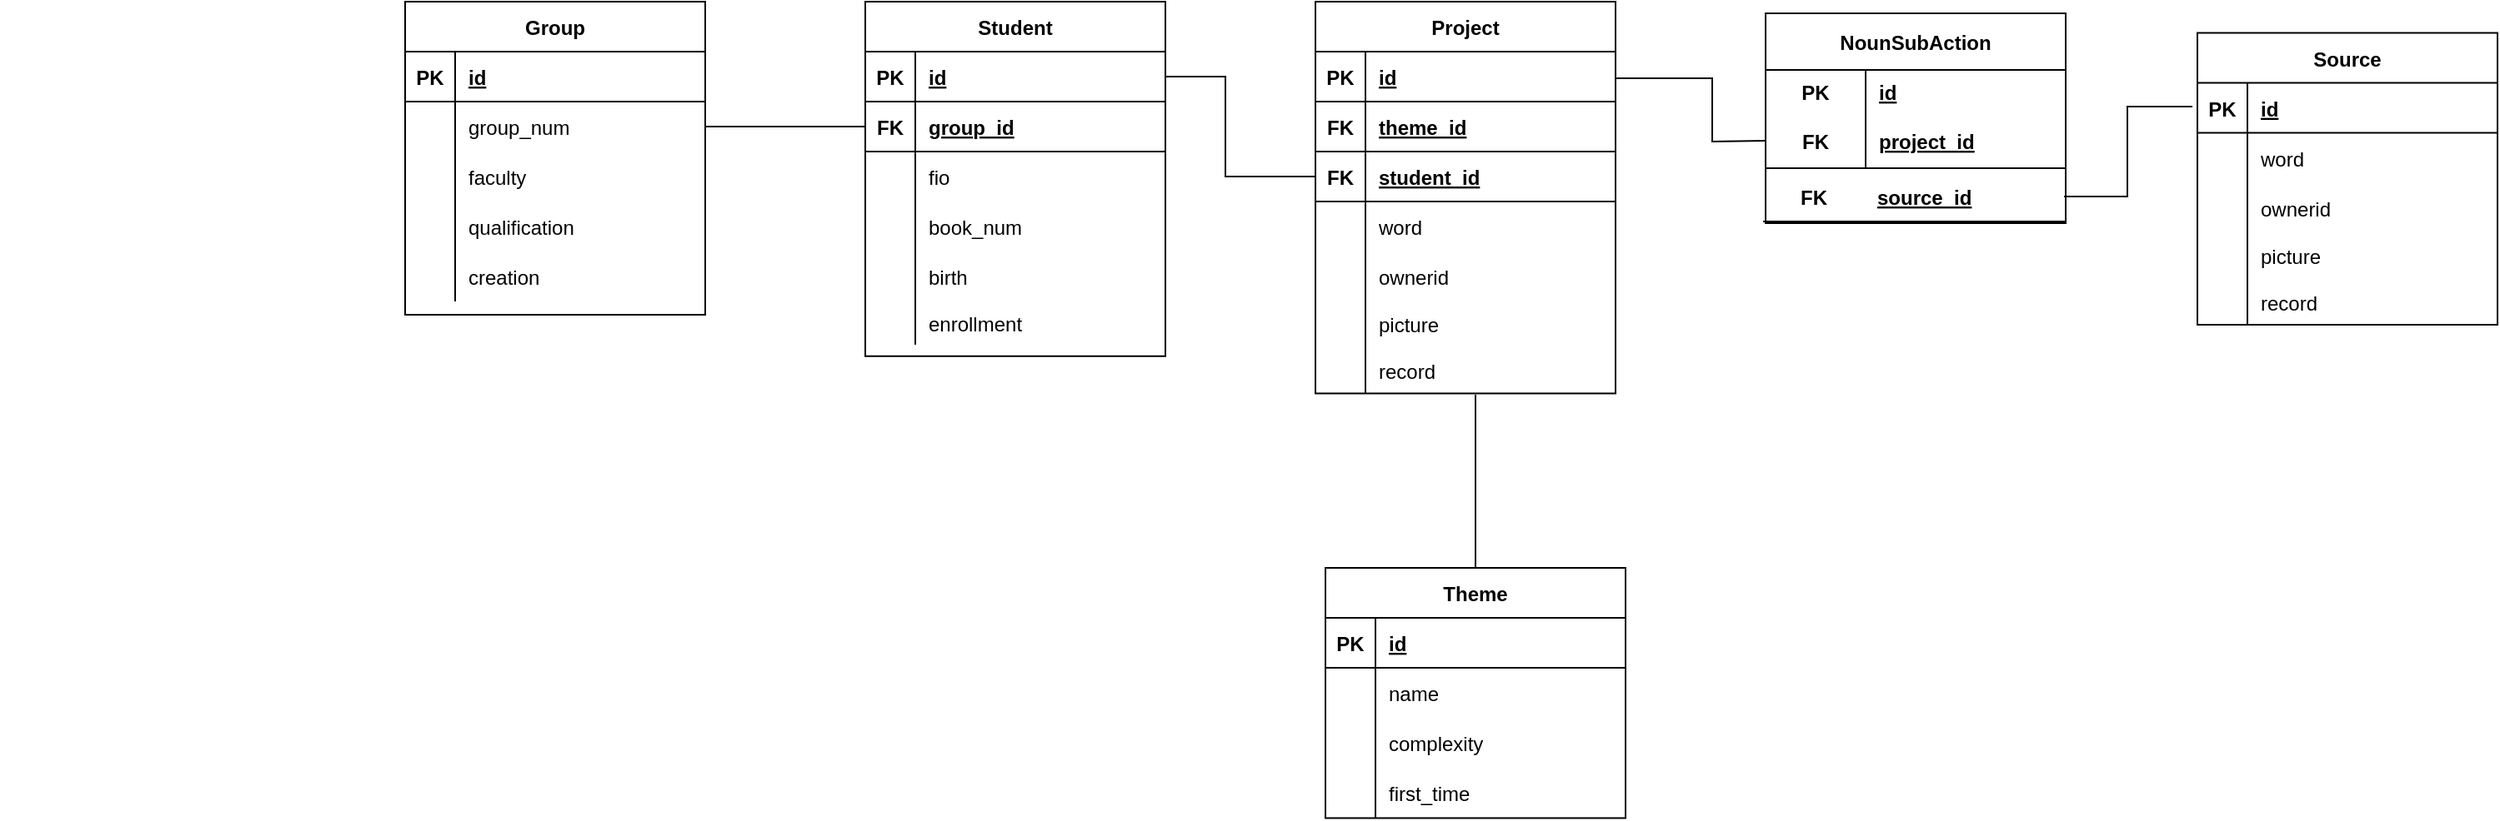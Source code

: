 <mxfile version="21.2.8" type="device">
  <diagram id="wXB3WFthMQlXbvhRIafe" name="Страница 1">
    <mxGraphModel dx="527" dy="1023" grid="0" gridSize="10" guides="1" tooltips="1" connect="1" arrows="1" fold="1" page="0" pageScale="1" pageWidth="827" pageHeight="1169" math="0" shadow="0">
      <root>
        <mxCell id="0" />
        <mxCell id="1" parent="0" />
        <mxCell id="Dzj-zKx41pGdzfWtIHVh-202" value="" style="shape=tableRow;horizontal=0;startSize=0;swimlaneHead=0;swimlaneBody=0;fillColor=none;collapsible=0;dropTarget=0;points=[[0,0.5],[1,0.5]];portConstraint=eastwest;top=0;left=0;right=0;bottom=0;" parent="1" vertex="1">
          <mxGeometry x="1675" y="603" width="180" height="30" as="geometry" />
        </mxCell>
        <mxCell id="Dzj-zKx41pGdzfWtIHVh-218" value="Group" style="shape=table;startSize=30;container=1;collapsible=1;childLayout=tableLayout;fixedRows=1;rowLines=0;fontStyle=1;align=center;resizeLast=1;" parent="1" vertex="1">
          <mxGeometry x="1917" y="312" width="180" height="188" as="geometry" />
        </mxCell>
        <mxCell id="Dzj-zKx41pGdzfWtIHVh-219" value="" style="shape=tableRow;horizontal=0;startSize=0;swimlaneHead=0;swimlaneBody=0;fillColor=none;collapsible=0;dropTarget=0;points=[[0,0.5],[1,0.5]];portConstraint=eastwest;top=0;left=0;right=0;bottom=1;" parent="Dzj-zKx41pGdzfWtIHVh-218" vertex="1">
          <mxGeometry y="30" width="180" height="30" as="geometry" />
        </mxCell>
        <mxCell id="Dzj-zKx41pGdzfWtIHVh-220" value="PK" style="shape=partialRectangle;connectable=0;fillColor=none;top=0;left=0;bottom=0;right=0;fontStyle=1;overflow=hidden;" parent="Dzj-zKx41pGdzfWtIHVh-219" vertex="1">
          <mxGeometry width="30" height="30" as="geometry">
            <mxRectangle width="30" height="30" as="alternateBounds" />
          </mxGeometry>
        </mxCell>
        <mxCell id="Dzj-zKx41pGdzfWtIHVh-221" value="id" style="shape=partialRectangle;connectable=0;fillColor=none;top=0;left=0;bottom=0;right=0;align=left;spacingLeft=6;fontStyle=5;overflow=hidden;" parent="Dzj-zKx41pGdzfWtIHVh-219" vertex="1">
          <mxGeometry x="30" width="150" height="30" as="geometry">
            <mxRectangle width="150" height="30" as="alternateBounds" />
          </mxGeometry>
        </mxCell>
        <mxCell id="Dzj-zKx41pGdzfWtIHVh-222" value="" style="shape=tableRow;horizontal=0;startSize=0;swimlaneHead=0;swimlaneBody=0;fillColor=none;collapsible=0;dropTarget=0;points=[[0,0.5],[1,0.5]];portConstraint=eastwest;top=0;left=0;right=0;bottom=0;" parent="Dzj-zKx41pGdzfWtIHVh-218" vertex="1">
          <mxGeometry y="60" width="180" height="30" as="geometry" />
        </mxCell>
        <mxCell id="Dzj-zKx41pGdzfWtIHVh-223" value="" style="shape=partialRectangle;connectable=0;fillColor=none;top=0;left=0;bottom=0;right=0;editable=1;overflow=hidden;" parent="Dzj-zKx41pGdzfWtIHVh-222" vertex="1">
          <mxGeometry width="30" height="30" as="geometry">
            <mxRectangle width="30" height="30" as="alternateBounds" />
          </mxGeometry>
        </mxCell>
        <mxCell id="Dzj-zKx41pGdzfWtIHVh-224" value="group_num" style="shape=partialRectangle;connectable=0;fillColor=none;top=0;left=0;bottom=0;right=0;align=left;spacingLeft=6;overflow=hidden;" parent="Dzj-zKx41pGdzfWtIHVh-222" vertex="1">
          <mxGeometry x="30" width="150" height="30" as="geometry">
            <mxRectangle width="150" height="30" as="alternateBounds" />
          </mxGeometry>
        </mxCell>
        <mxCell id="Dzj-zKx41pGdzfWtIHVh-225" value="" style="shape=tableRow;horizontal=0;startSize=0;swimlaneHead=0;swimlaneBody=0;fillColor=none;collapsible=0;dropTarget=0;points=[[0,0.5],[1,0.5]];portConstraint=eastwest;top=0;left=0;right=0;bottom=0;" parent="Dzj-zKx41pGdzfWtIHVh-218" vertex="1">
          <mxGeometry y="90" width="180" height="30" as="geometry" />
        </mxCell>
        <mxCell id="Dzj-zKx41pGdzfWtIHVh-226" value="" style="shape=partialRectangle;connectable=0;fillColor=none;top=0;left=0;bottom=0;right=0;editable=1;overflow=hidden;" parent="Dzj-zKx41pGdzfWtIHVh-225" vertex="1">
          <mxGeometry width="30" height="30" as="geometry">
            <mxRectangle width="30" height="30" as="alternateBounds" />
          </mxGeometry>
        </mxCell>
        <mxCell id="Dzj-zKx41pGdzfWtIHVh-227" value="faculty" style="shape=partialRectangle;connectable=0;fillColor=none;top=0;left=0;bottom=0;right=0;align=left;spacingLeft=6;overflow=hidden;" parent="Dzj-zKx41pGdzfWtIHVh-225" vertex="1">
          <mxGeometry x="30" width="150" height="30" as="geometry">
            <mxRectangle width="150" height="30" as="alternateBounds" />
          </mxGeometry>
        </mxCell>
        <mxCell id="Dzj-zKx41pGdzfWtIHVh-228" value="" style="shape=tableRow;horizontal=0;startSize=0;swimlaneHead=0;swimlaneBody=0;fillColor=none;collapsible=0;dropTarget=0;points=[[0,0.5],[1,0.5]];portConstraint=eastwest;top=0;left=0;right=0;bottom=0;" parent="Dzj-zKx41pGdzfWtIHVh-218" vertex="1">
          <mxGeometry y="120" width="180" height="30" as="geometry" />
        </mxCell>
        <mxCell id="Dzj-zKx41pGdzfWtIHVh-229" value="" style="shape=partialRectangle;connectable=0;fillColor=none;top=0;left=0;bottom=0;right=0;editable=1;overflow=hidden;" parent="Dzj-zKx41pGdzfWtIHVh-228" vertex="1">
          <mxGeometry width="30" height="30" as="geometry">
            <mxRectangle width="30" height="30" as="alternateBounds" />
          </mxGeometry>
        </mxCell>
        <mxCell id="Dzj-zKx41pGdzfWtIHVh-230" value="qualification" style="shape=partialRectangle;connectable=0;fillColor=none;top=0;left=0;bottom=0;right=0;align=left;spacingLeft=6;overflow=hidden;" parent="Dzj-zKx41pGdzfWtIHVh-228" vertex="1">
          <mxGeometry x="30" width="150" height="30" as="geometry">
            <mxRectangle width="150" height="30" as="alternateBounds" />
          </mxGeometry>
        </mxCell>
        <mxCell id="_D1xucbe-_7FRhWwE-Wh-15" value="" style="shape=tableRow;horizontal=0;startSize=0;swimlaneHead=0;swimlaneBody=0;fillColor=none;collapsible=0;dropTarget=0;points=[[0,0.5],[1,0.5]];portConstraint=eastwest;top=0;left=0;right=0;bottom=0;" vertex="1" parent="Dzj-zKx41pGdzfWtIHVh-218">
          <mxGeometry y="150" width="180" height="30" as="geometry" />
        </mxCell>
        <mxCell id="_D1xucbe-_7FRhWwE-Wh-16" value="" style="shape=partialRectangle;connectable=0;fillColor=none;top=0;left=0;bottom=0;right=0;editable=1;overflow=hidden;" vertex="1" parent="_D1xucbe-_7FRhWwE-Wh-15">
          <mxGeometry width="30" height="30" as="geometry">
            <mxRectangle width="30" height="30" as="alternateBounds" />
          </mxGeometry>
        </mxCell>
        <mxCell id="_D1xucbe-_7FRhWwE-Wh-17" value="creation" style="shape=partialRectangle;connectable=0;fillColor=none;top=0;left=0;bottom=0;right=0;align=left;spacingLeft=6;overflow=hidden;" vertex="1" parent="_D1xucbe-_7FRhWwE-Wh-15">
          <mxGeometry x="30" width="150" height="30" as="geometry">
            <mxRectangle width="150" height="30" as="alternateBounds" />
          </mxGeometry>
        </mxCell>
        <mxCell id="_D1xucbe-_7FRhWwE-Wh-19" value="Student" style="shape=table;startSize=30;container=1;collapsible=1;childLayout=tableLayout;fixedRows=1;rowLines=0;fontStyle=1;align=center;resizeLast=1;" vertex="1" parent="1">
          <mxGeometry x="2193" y="312" width="180" height="212.833" as="geometry" />
        </mxCell>
        <mxCell id="_D1xucbe-_7FRhWwE-Wh-20" value="" style="shape=tableRow;horizontal=0;startSize=0;swimlaneHead=0;swimlaneBody=0;fillColor=none;collapsible=0;dropTarget=0;points=[[0,0.5],[1,0.5]];portConstraint=eastwest;top=0;left=0;right=0;bottom=1;" vertex="1" parent="_D1xucbe-_7FRhWwE-Wh-19">
          <mxGeometry y="30" width="180" height="30" as="geometry" />
        </mxCell>
        <mxCell id="_D1xucbe-_7FRhWwE-Wh-21" value="PK" style="shape=partialRectangle;connectable=0;fillColor=none;top=0;left=0;bottom=0;right=0;fontStyle=1;overflow=hidden;" vertex="1" parent="_D1xucbe-_7FRhWwE-Wh-20">
          <mxGeometry width="30" height="30" as="geometry">
            <mxRectangle width="30" height="30" as="alternateBounds" />
          </mxGeometry>
        </mxCell>
        <mxCell id="_D1xucbe-_7FRhWwE-Wh-22" value="id" style="shape=partialRectangle;connectable=0;fillColor=none;top=0;left=0;bottom=0;right=0;align=left;spacingLeft=6;fontStyle=5;overflow=hidden;" vertex="1" parent="_D1xucbe-_7FRhWwE-Wh-20">
          <mxGeometry x="30" width="150" height="30" as="geometry">
            <mxRectangle width="150" height="30" as="alternateBounds" />
          </mxGeometry>
        </mxCell>
        <mxCell id="_D1xucbe-_7FRhWwE-Wh-32" value="" style="shape=tableRow;horizontal=0;startSize=0;swimlaneHead=0;swimlaneBody=0;fillColor=none;collapsible=0;dropTarget=0;points=[[0,0.5],[1,0.5]];portConstraint=eastwest;top=0;left=0;right=0;bottom=1;" vertex="1" parent="_D1xucbe-_7FRhWwE-Wh-19">
          <mxGeometry y="60" width="180" height="30" as="geometry" />
        </mxCell>
        <mxCell id="_D1xucbe-_7FRhWwE-Wh-33" value="FK" style="shape=partialRectangle;connectable=0;fillColor=none;top=0;left=0;bottom=0;right=0;fontStyle=1;overflow=hidden;" vertex="1" parent="_D1xucbe-_7FRhWwE-Wh-32">
          <mxGeometry width="30" height="30" as="geometry">
            <mxRectangle width="30" height="30" as="alternateBounds" />
          </mxGeometry>
        </mxCell>
        <mxCell id="_D1xucbe-_7FRhWwE-Wh-34" value="group_id" style="shape=partialRectangle;connectable=0;fillColor=none;top=0;left=0;bottom=0;right=0;align=left;spacingLeft=6;fontStyle=5;overflow=hidden;" vertex="1" parent="_D1xucbe-_7FRhWwE-Wh-32">
          <mxGeometry x="30" width="150" height="30" as="geometry">
            <mxRectangle width="150" height="30" as="alternateBounds" />
          </mxGeometry>
        </mxCell>
        <mxCell id="_D1xucbe-_7FRhWwE-Wh-23" value="" style="shape=tableRow;horizontal=0;startSize=0;swimlaneHead=0;swimlaneBody=0;fillColor=none;collapsible=0;dropTarget=0;points=[[0,0.5],[1,0.5]];portConstraint=eastwest;top=0;left=0;right=0;bottom=0;" vertex="1" parent="_D1xucbe-_7FRhWwE-Wh-19">
          <mxGeometry y="90" width="180" height="30" as="geometry" />
        </mxCell>
        <mxCell id="_D1xucbe-_7FRhWwE-Wh-24" value="" style="shape=partialRectangle;connectable=0;fillColor=none;top=0;left=0;bottom=0;right=0;editable=1;overflow=hidden;" vertex="1" parent="_D1xucbe-_7FRhWwE-Wh-23">
          <mxGeometry width="30" height="30" as="geometry">
            <mxRectangle width="30" height="30" as="alternateBounds" />
          </mxGeometry>
        </mxCell>
        <mxCell id="_D1xucbe-_7FRhWwE-Wh-25" value="fio" style="shape=partialRectangle;connectable=0;fillColor=none;top=0;left=0;bottom=0;right=0;align=left;spacingLeft=6;overflow=hidden;" vertex="1" parent="_D1xucbe-_7FRhWwE-Wh-23">
          <mxGeometry x="30" width="150" height="30" as="geometry">
            <mxRectangle width="150" height="30" as="alternateBounds" />
          </mxGeometry>
        </mxCell>
        <mxCell id="_D1xucbe-_7FRhWwE-Wh-26" value="" style="shape=tableRow;horizontal=0;startSize=0;swimlaneHead=0;swimlaneBody=0;fillColor=none;collapsible=0;dropTarget=0;points=[[0,0.5],[1,0.5]];portConstraint=eastwest;top=0;left=0;right=0;bottom=0;" vertex="1" parent="_D1xucbe-_7FRhWwE-Wh-19">
          <mxGeometry y="120" width="180" height="30" as="geometry" />
        </mxCell>
        <mxCell id="_D1xucbe-_7FRhWwE-Wh-27" value="" style="shape=partialRectangle;connectable=0;fillColor=none;top=0;left=0;bottom=0;right=0;editable=1;overflow=hidden;" vertex="1" parent="_D1xucbe-_7FRhWwE-Wh-26">
          <mxGeometry width="30" height="30" as="geometry">
            <mxRectangle width="30" height="30" as="alternateBounds" />
          </mxGeometry>
        </mxCell>
        <mxCell id="_D1xucbe-_7FRhWwE-Wh-28" value="book_num" style="shape=partialRectangle;connectable=0;fillColor=none;top=0;left=0;bottom=0;right=0;align=left;spacingLeft=6;overflow=hidden;" vertex="1" parent="_D1xucbe-_7FRhWwE-Wh-26">
          <mxGeometry x="30" width="150" height="30" as="geometry">
            <mxRectangle width="150" height="30" as="alternateBounds" />
          </mxGeometry>
        </mxCell>
        <mxCell id="_D1xucbe-_7FRhWwE-Wh-35" value="" style="shape=tableRow;horizontal=0;startSize=0;swimlaneHead=0;swimlaneBody=0;fillColor=none;collapsible=0;dropTarget=0;points=[[0,0.5],[1,0.5]];portConstraint=eastwest;top=0;left=0;right=0;bottom=0;" vertex="1" parent="_D1xucbe-_7FRhWwE-Wh-19">
          <mxGeometry y="150" width="180" height="30" as="geometry" />
        </mxCell>
        <mxCell id="_D1xucbe-_7FRhWwE-Wh-36" value="" style="shape=partialRectangle;connectable=0;fillColor=none;top=0;left=0;bottom=0;right=0;editable=1;overflow=hidden;" vertex="1" parent="_D1xucbe-_7FRhWwE-Wh-35">
          <mxGeometry width="30" height="30" as="geometry">
            <mxRectangle width="30" height="30" as="alternateBounds" />
          </mxGeometry>
        </mxCell>
        <mxCell id="_D1xucbe-_7FRhWwE-Wh-37" value="birth" style="shape=partialRectangle;connectable=0;fillColor=none;top=0;left=0;bottom=0;right=0;align=left;spacingLeft=6;overflow=hidden;" vertex="1" parent="_D1xucbe-_7FRhWwE-Wh-35">
          <mxGeometry x="30" width="150" height="30" as="geometry">
            <mxRectangle width="150" height="30" as="alternateBounds" />
          </mxGeometry>
        </mxCell>
        <mxCell id="_D1xucbe-_7FRhWwE-Wh-29" value="" style="shape=tableRow;horizontal=0;startSize=0;swimlaneHead=0;swimlaneBody=0;fillColor=none;collapsible=0;dropTarget=0;points=[[0,0.5],[1,0.5]];portConstraint=eastwest;top=0;left=0;right=0;bottom=0;" vertex="1" parent="_D1xucbe-_7FRhWwE-Wh-19">
          <mxGeometry y="180" width="180" height="26" as="geometry" />
        </mxCell>
        <mxCell id="_D1xucbe-_7FRhWwE-Wh-30" value="" style="shape=partialRectangle;connectable=0;fillColor=none;top=0;left=0;bottom=0;right=0;editable=1;overflow=hidden;" vertex="1" parent="_D1xucbe-_7FRhWwE-Wh-29">
          <mxGeometry width="30" height="26" as="geometry">
            <mxRectangle width="30" height="26" as="alternateBounds" />
          </mxGeometry>
        </mxCell>
        <mxCell id="_D1xucbe-_7FRhWwE-Wh-31" value="enrollment" style="shape=partialRectangle;connectable=0;fillColor=none;top=0;left=0;bottom=0;right=0;align=left;spacingLeft=6;overflow=hidden;" vertex="1" parent="_D1xucbe-_7FRhWwE-Wh-29">
          <mxGeometry x="30" width="150" height="26" as="geometry">
            <mxRectangle width="150" height="26" as="alternateBounds" />
          </mxGeometry>
        </mxCell>
        <mxCell id="_D1xucbe-_7FRhWwE-Wh-39" value="" style="endArrow=none;html=1;rounded=0;exitX=1;exitY=0.5;exitDx=0;exitDy=0;entryX=0;entryY=0.5;entryDx=0;entryDy=0;" edge="1" parent="1" source="Dzj-zKx41pGdzfWtIHVh-222" target="_D1xucbe-_7FRhWwE-Wh-32">
          <mxGeometry width="50" height="50" relative="1" as="geometry">
            <mxPoint x="2115" y="680" as="sourcePoint" />
            <mxPoint x="2165" y="630" as="targetPoint" />
          </mxGeometry>
        </mxCell>
        <mxCell id="_D1xucbe-_7FRhWwE-Wh-40" value="Project" style="shape=table;startSize=30;container=1;collapsible=1;childLayout=tableLayout;fixedRows=1;rowLines=0;fontStyle=1;align=center;resizeLast=1;" vertex="1" parent="1">
          <mxGeometry x="2463" y="312" width="180" height="235.217" as="geometry" />
        </mxCell>
        <mxCell id="_D1xucbe-_7FRhWwE-Wh-41" value="" style="shape=tableRow;horizontal=0;startSize=0;swimlaneHead=0;swimlaneBody=0;fillColor=none;collapsible=0;dropTarget=0;points=[[0,0.5],[1,0.5]];portConstraint=eastwest;top=0;left=0;right=0;bottom=1;" vertex="1" parent="_D1xucbe-_7FRhWwE-Wh-40">
          <mxGeometry y="30" width="180" height="30" as="geometry" />
        </mxCell>
        <mxCell id="_D1xucbe-_7FRhWwE-Wh-42" value="PK" style="shape=partialRectangle;connectable=0;fillColor=none;top=0;left=0;bottom=0;right=0;fontStyle=1;overflow=hidden;" vertex="1" parent="_D1xucbe-_7FRhWwE-Wh-41">
          <mxGeometry width="30" height="30" as="geometry">
            <mxRectangle width="30" height="30" as="alternateBounds" />
          </mxGeometry>
        </mxCell>
        <mxCell id="_D1xucbe-_7FRhWwE-Wh-43" value="id" style="shape=partialRectangle;connectable=0;fillColor=none;top=0;left=0;bottom=0;right=0;align=left;spacingLeft=6;fontStyle=5;overflow=hidden;" vertex="1" parent="_D1xucbe-_7FRhWwE-Wh-41">
          <mxGeometry x="30" width="150" height="30" as="geometry">
            <mxRectangle width="150" height="30" as="alternateBounds" />
          </mxGeometry>
        </mxCell>
        <mxCell id="_D1xucbe-_7FRhWwE-Wh-56" value="" style="shape=tableRow;horizontal=0;startSize=0;swimlaneHead=0;swimlaneBody=0;fillColor=none;collapsible=0;dropTarget=0;points=[[0,0.5],[1,0.5]];portConstraint=eastwest;top=0;left=0;right=0;bottom=1;" vertex="1" parent="_D1xucbe-_7FRhWwE-Wh-40">
          <mxGeometry y="60" width="180" height="30" as="geometry" />
        </mxCell>
        <mxCell id="_D1xucbe-_7FRhWwE-Wh-57" value="FK" style="shape=partialRectangle;connectable=0;fillColor=none;top=0;left=0;bottom=0;right=0;fontStyle=1;overflow=hidden;" vertex="1" parent="_D1xucbe-_7FRhWwE-Wh-56">
          <mxGeometry width="30" height="30" as="geometry">
            <mxRectangle width="30" height="30" as="alternateBounds" />
          </mxGeometry>
        </mxCell>
        <mxCell id="_D1xucbe-_7FRhWwE-Wh-58" value="theme_id" style="shape=partialRectangle;connectable=0;fillColor=none;top=0;left=0;bottom=0;right=0;align=left;spacingLeft=6;fontStyle=5;overflow=hidden;" vertex="1" parent="_D1xucbe-_7FRhWwE-Wh-56">
          <mxGeometry x="30" width="150" height="30" as="geometry">
            <mxRectangle width="150" height="30" as="alternateBounds" />
          </mxGeometry>
        </mxCell>
        <mxCell id="_D1xucbe-_7FRhWwE-Wh-59" value="" style="shape=tableRow;horizontal=0;startSize=0;swimlaneHead=0;swimlaneBody=0;fillColor=none;collapsible=0;dropTarget=0;points=[[0,0.5],[1,0.5]];portConstraint=eastwest;top=0;left=0;right=0;bottom=1;" vertex="1" parent="_D1xucbe-_7FRhWwE-Wh-40">
          <mxGeometry y="90" width="180" height="30" as="geometry" />
        </mxCell>
        <mxCell id="_D1xucbe-_7FRhWwE-Wh-60" value="FK" style="shape=partialRectangle;connectable=0;fillColor=none;top=0;left=0;bottom=0;right=0;fontStyle=1;overflow=hidden;" vertex="1" parent="_D1xucbe-_7FRhWwE-Wh-59">
          <mxGeometry width="30" height="30" as="geometry">
            <mxRectangle width="30" height="30" as="alternateBounds" />
          </mxGeometry>
        </mxCell>
        <mxCell id="_D1xucbe-_7FRhWwE-Wh-61" value="student_id" style="shape=partialRectangle;connectable=0;fillColor=none;top=0;left=0;bottom=0;right=0;align=left;spacingLeft=6;fontStyle=5;overflow=hidden;" vertex="1" parent="_D1xucbe-_7FRhWwE-Wh-59">
          <mxGeometry x="30" width="150" height="30" as="geometry">
            <mxRectangle width="150" height="30" as="alternateBounds" />
          </mxGeometry>
        </mxCell>
        <mxCell id="_D1xucbe-_7FRhWwE-Wh-44" value="" style="shape=tableRow;horizontal=0;startSize=0;swimlaneHead=0;swimlaneBody=0;fillColor=none;collapsible=0;dropTarget=0;points=[[0,0.5],[1,0.5]];portConstraint=eastwest;top=0;left=0;right=0;bottom=0;" vertex="1" parent="_D1xucbe-_7FRhWwE-Wh-40">
          <mxGeometry y="120" width="180" height="30" as="geometry" />
        </mxCell>
        <mxCell id="_D1xucbe-_7FRhWwE-Wh-45" value="" style="shape=partialRectangle;connectable=0;fillColor=none;top=0;left=0;bottom=0;right=0;editable=1;overflow=hidden;" vertex="1" parent="_D1xucbe-_7FRhWwE-Wh-44">
          <mxGeometry width="30" height="30" as="geometry">
            <mxRectangle width="30" height="30" as="alternateBounds" />
          </mxGeometry>
        </mxCell>
        <mxCell id="_D1xucbe-_7FRhWwE-Wh-46" value="word" style="shape=partialRectangle;connectable=0;fillColor=none;top=0;left=0;bottom=0;right=0;align=left;spacingLeft=6;overflow=hidden;" vertex="1" parent="_D1xucbe-_7FRhWwE-Wh-44">
          <mxGeometry x="30" width="150" height="30" as="geometry">
            <mxRectangle width="150" height="30" as="alternateBounds" />
          </mxGeometry>
        </mxCell>
        <mxCell id="_D1xucbe-_7FRhWwE-Wh-47" value="" style="shape=tableRow;horizontal=0;startSize=0;swimlaneHead=0;swimlaneBody=0;fillColor=none;collapsible=0;dropTarget=0;points=[[0,0.5],[1,0.5]];portConstraint=eastwest;top=0;left=0;right=0;bottom=0;" vertex="1" parent="_D1xucbe-_7FRhWwE-Wh-40">
          <mxGeometry y="150" width="180" height="30" as="geometry" />
        </mxCell>
        <mxCell id="_D1xucbe-_7FRhWwE-Wh-48" value="" style="shape=partialRectangle;connectable=0;fillColor=none;top=0;left=0;bottom=0;right=0;editable=1;overflow=hidden;" vertex="1" parent="_D1xucbe-_7FRhWwE-Wh-47">
          <mxGeometry width="30" height="30" as="geometry">
            <mxRectangle width="30" height="30" as="alternateBounds" />
          </mxGeometry>
        </mxCell>
        <mxCell id="_D1xucbe-_7FRhWwE-Wh-49" value="ownerid" style="shape=partialRectangle;connectable=0;fillColor=none;top=0;left=0;bottom=0;right=0;align=left;spacingLeft=6;overflow=hidden;" vertex="1" parent="_D1xucbe-_7FRhWwE-Wh-47">
          <mxGeometry x="30" width="150" height="30" as="geometry">
            <mxRectangle width="150" height="30" as="alternateBounds" />
          </mxGeometry>
        </mxCell>
        <mxCell id="_D1xucbe-_7FRhWwE-Wh-50" value="" style="shape=tableRow;horizontal=0;startSize=0;swimlaneHead=0;swimlaneBody=0;fillColor=none;collapsible=0;dropTarget=0;points=[[0,0.5],[1,0.5]];portConstraint=eastwest;top=0;left=0;right=0;bottom=0;" vertex="1" parent="_D1xucbe-_7FRhWwE-Wh-40">
          <mxGeometry y="180" width="180" height="55" as="geometry" />
        </mxCell>
        <mxCell id="_D1xucbe-_7FRhWwE-Wh-51" value="" style="shape=partialRectangle;connectable=0;fillColor=none;top=0;left=0;bottom=0;right=0;editable=1;overflow=hidden;" vertex="1" parent="_D1xucbe-_7FRhWwE-Wh-50">
          <mxGeometry width="30" height="55" as="geometry">
            <mxRectangle width="30" height="55" as="alternateBounds" />
          </mxGeometry>
        </mxCell>
        <mxCell id="_D1xucbe-_7FRhWwE-Wh-52" value="picture&#xa;&#xa;record" style="shape=partialRectangle;connectable=0;fillColor=none;top=0;left=0;bottom=0;right=0;align=left;spacingLeft=6;overflow=hidden;" vertex="1" parent="_D1xucbe-_7FRhWwE-Wh-50">
          <mxGeometry x="30" width="150" height="55" as="geometry">
            <mxRectangle width="150" height="55" as="alternateBounds" />
          </mxGeometry>
        </mxCell>
        <mxCell id="_D1xucbe-_7FRhWwE-Wh-63" value="" style="endArrow=none;html=1;rounded=0;exitX=1;exitY=0.5;exitDx=0;exitDy=0;entryX=0;entryY=0.5;entryDx=0;entryDy=0;" edge="1" parent="1" source="_D1xucbe-_7FRhWwE-Wh-20" target="_D1xucbe-_7FRhWwE-Wh-59">
          <mxGeometry width="50" height="50" relative="1" as="geometry">
            <mxPoint x="2107" y="397" as="sourcePoint" />
            <mxPoint x="2203" y="397" as="targetPoint" />
            <Array as="points">
              <mxPoint x="2409" y="357" />
              <mxPoint x="2409" y="417" />
            </Array>
          </mxGeometry>
        </mxCell>
        <mxCell id="_D1xucbe-_7FRhWwE-Wh-64" value="Source" style="shape=table;startSize=30;container=1;collapsible=1;childLayout=tableLayout;fixedRows=1;rowLines=0;fontStyle=1;align=center;resizeLast=1;" vertex="1" parent="1">
          <mxGeometry x="2992" y="330.81" width="180" height="175.217" as="geometry" />
        </mxCell>
        <mxCell id="_D1xucbe-_7FRhWwE-Wh-65" value="" style="shape=tableRow;horizontal=0;startSize=0;swimlaneHead=0;swimlaneBody=0;fillColor=none;collapsible=0;dropTarget=0;points=[[0,0.5],[1,0.5]];portConstraint=eastwest;top=0;left=0;right=0;bottom=1;" vertex="1" parent="_D1xucbe-_7FRhWwE-Wh-64">
          <mxGeometry y="30" width="180" height="30" as="geometry" />
        </mxCell>
        <mxCell id="_D1xucbe-_7FRhWwE-Wh-66" value="PK" style="shape=partialRectangle;connectable=0;fillColor=none;top=0;left=0;bottom=0;right=0;fontStyle=1;overflow=hidden;" vertex="1" parent="_D1xucbe-_7FRhWwE-Wh-65">
          <mxGeometry width="30" height="30" as="geometry">
            <mxRectangle width="30" height="30" as="alternateBounds" />
          </mxGeometry>
        </mxCell>
        <mxCell id="_D1xucbe-_7FRhWwE-Wh-67" value="id" style="shape=partialRectangle;connectable=0;fillColor=none;top=0;left=0;bottom=0;right=0;align=left;spacingLeft=6;fontStyle=5;overflow=hidden;" vertex="1" parent="_D1xucbe-_7FRhWwE-Wh-65">
          <mxGeometry x="30" width="150" height="30" as="geometry">
            <mxRectangle width="150" height="30" as="alternateBounds" />
          </mxGeometry>
        </mxCell>
        <mxCell id="_D1xucbe-_7FRhWwE-Wh-68" value="" style="shape=tableRow;horizontal=0;startSize=0;swimlaneHead=0;swimlaneBody=0;fillColor=none;collapsible=0;dropTarget=0;points=[[0,0.5],[1,0.5]];portConstraint=eastwest;top=0;left=0;right=0;bottom=0;" vertex="1" parent="_D1xucbe-_7FRhWwE-Wh-64">
          <mxGeometry y="60" width="180" height="30" as="geometry" />
        </mxCell>
        <mxCell id="_D1xucbe-_7FRhWwE-Wh-69" value="" style="shape=partialRectangle;connectable=0;fillColor=none;top=0;left=0;bottom=0;right=0;editable=1;overflow=hidden;" vertex="1" parent="_D1xucbe-_7FRhWwE-Wh-68">
          <mxGeometry width="30" height="30" as="geometry">
            <mxRectangle width="30" height="30" as="alternateBounds" />
          </mxGeometry>
        </mxCell>
        <mxCell id="_D1xucbe-_7FRhWwE-Wh-70" value="word" style="shape=partialRectangle;connectable=0;fillColor=none;top=0;left=0;bottom=0;right=0;align=left;spacingLeft=6;overflow=hidden;" vertex="1" parent="_D1xucbe-_7FRhWwE-Wh-68">
          <mxGeometry x="30" width="150" height="30" as="geometry">
            <mxRectangle width="150" height="30" as="alternateBounds" />
          </mxGeometry>
        </mxCell>
        <mxCell id="_D1xucbe-_7FRhWwE-Wh-71" value="" style="shape=tableRow;horizontal=0;startSize=0;swimlaneHead=0;swimlaneBody=0;fillColor=none;collapsible=0;dropTarget=0;points=[[0,0.5],[1,0.5]];portConstraint=eastwest;top=0;left=0;right=0;bottom=0;" vertex="1" parent="_D1xucbe-_7FRhWwE-Wh-64">
          <mxGeometry y="90" width="180" height="30" as="geometry" />
        </mxCell>
        <mxCell id="_D1xucbe-_7FRhWwE-Wh-72" value="" style="shape=partialRectangle;connectable=0;fillColor=none;top=0;left=0;bottom=0;right=0;editable=1;overflow=hidden;" vertex="1" parent="_D1xucbe-_7FRhWwE-Wh-71">
          <mxGeometry width="30" height="30" as="geometry">
            <mxRectangle width="30" height="30" as="alternateBounds" />
          </mxGeometry>
        </mxCell>
        <mxCell id="_D1xucbe-_7FRhWwE-Wh-73" value="ownerid" style="shape=partialRectangle;connectable=0;fillColor=none;top=0;left=0;bottom=0;right=0;align=left;spacingLeft=6;overflow=hidden;" vertex="1" parent="_D1xucbe-_7FRhWwE-Wh-71">
          <mxGeometry x="30" width="150" height="30" as="geometry">
            <mxRectangle width="150" height="30" as="alternateBounds" />
          </mxGeometry>
        </mxCell>
        <mxCell id="_D1xucbe-_7FRhWwE-Wh-74" value="" style="shape=tableRow;horizontal=0;startSize=0;swimlaneHead=0;swimlaneBody=0;fillColor=none;collapsible=0;dropTarget=0;points=[[0,0.5],[1,0.5]];portConstraint=eastwest;top=0;left=0;right=0;bottom=0;" vertex="1" parent="_D1xucbe-_7FRhWwE-Wh-64">
          <mxGeometry y="120" width="180" height="55" as="geometry" />
        </mxCell>
        <mxCell id="_D1xucbe-_7FRhWwE-Wh-75" value="" style="shape=partialRectangle;connectable=0;fillColor=none;top=0;left=0;bottom=0;right=0;editable=1;overflow=hidden;" vertex="1" parent="_D1xucbe-_7FRhWwE-Wh-74">
          <mxGeometry width="30" height="55" as="geometry">
            <mxRectangle width="30" height="55" as="alternateBounds" />
          </mxGeometry>
        </mxCell>
        <mxCell id="_D1xucbe-_7FRhWwE-Wh-76" value="picture&#xa;&#xa;record" style="shape=partialRectangle;connectable=0;fillColor=none;top=0;left=0;bottom=0;right=0;align=left;spacingLeft=6;overflow=hidden;" vertex="1" parent="_D1xucbe-_7FRhWwE-Wh-74">
          <mxGeometry x="30" width="150" height="55" as="geometry">
            <mxRectangle width="150" height="55" as="alternateBounds" />
          </mxGeometry>
        </mxCell>
        <mxCell id="_D1xucbe-_7FRhWwE-Wh-77" value="Theme" style="shape=table;startSize=30;container=1;collapsible=1;childLayout=tableLayout;fixedRows=1;rowLines=0;fontStyle=1;align=center;resizeLast=1;" vertex="1" parent="1">
          <mxGeometry x="2469" y="652" width="180" height="150.25" as="geometry" />
        </mxCell>
        <mxCell id="_D1xucbe-_7FRhWwE-Wh-78" value="" style="shape=tableRow;horizontal=0;startSize=0;swimlaneHead=0;swimlaneBody=0;fillColor=none;collapsible=0;dropTarget=0;points=[[0,0.5],[1,0.5]];portConstraint=eastwest;top=0;left=0;right=0;bottom=1;" vertex="1" parent="_D1xucbe-_7FRhWwE-Wh-77">
          <mxGeometry y="30" width="180" height="30" as="geometry" />
        </mxCell>
        <mxCell id="_D1xucbe-_7FRhWwE-Wh-79" value="PK" style="shape=partialRectangle;connectable=0;fillColor=none;top=0;left=0;bottom=0;right=0;fontStyle=1;overflow=hidden;" vertex="1" parent="_D1xucbe-_7FRhWwE-Wh-78">
          <mxGeometry width="30" height="30" as="geometry">
            <mxRectangle width="30" height="30" as="alternateBounds" />
          </mxGeometry>
        </mxCell>
        <mxCell id="_D1xucbe-_7FRhWwE-Wh-80" value="id" style="shape=partialRectangle;connectable=0;fillColor=none;top=0;left=0;bottom=0;right=0;align=left;spacingLeft=6;fontStyle=5;overflow=hidden;" vertex="1" parent="_D1xucbe-_7FRhWwE-Wh-78">
          <mxGeometry x="30" width="150" height="30" as="geometry">
            <mxRectangle width="150" height="30" as="alternateBounds" />
          </mxGeometry>
        </mxCell>
        <mxCell id="_D1xucbe-_7FRhWwE-Wh-81" value="" style="shape=tableRow;horizontal=0;startSize=0;swimlaneHead=0;swimlaneBody=0;fillColor=none;collapsible=0;dropTarget=0;points=[[0,0.5],[1,0.5]];portConstraint=eastwest;top=0;left=0;right=0;bottom=0;" vertex="1" parent="_D1xucbe-_7FRhWwE-Wh-77">
          <mxGeometry y="60" width="180" height="30" as="geometry" />
        </mxCell>
        <mxCell id="_D1xucbe-_7FRhWwE-Wh-82" value="" style="shape=partialRectangle;connectable=0;fillColor=none;top=0;left=0;bottom=0;right=0;editable=1;overflow=hidden;" vertex="1" parent="_D1xucbe-_7FRhWwE-Wh-81">
          <mxGeometry width="30" height="30" as="geometry">
            <mxRectangle width="30" height="30" as="alternateBounds" />
          </mxGeometry>
        </mxCell>
        <mxCell id="_D1xucbe-_7FRhWwE-Wh-83" value="name" style="shape=partialRectangle;connectable=0;fillColor=none;top=0;left=0;bottom=0;right=0;align=left;spacingLeft=6;overflow=hidden;" vertex="1" parent="_D1xucbe-_7FRhWwE-Wh-81">
          <mxGeometry x="30" width="150" height="30" as="geometry">
            <mxRectangle width="150" height="30" as="alternateBounds" />
          </mxGeometry>
        </mxCell>
        <mxCell id="_D1xucbe-_7FRhWwE-Wh-84" value="" style="shape=tableRow;horizontal=0;startSize=0;swimlaneHead=0;swimlaneBody=0;fillColor=none;collapsible=0;dropTarget=0;points=[[0,0.5],[1,0.5]];portConstraint=eastwest;top=0;left=0;right=0;bottom=0;" vertex="1" parent="_D1xucbe-_7FRhWwE-Wh-77">
          <mxGeometry y="90" width="180" height="30" as="geometry" />
        </mxCell>
        <mxCell id="_D1xucbe-_7FRhWwE-Wh-85" value="" style="shape=partialRectangle;connectable=0;fillColor=none;top=0;left=0;bottom=0;right=0;editable=1;overflow=hidden;" vertex="1" parent="_D1xucbe-_7FRhWwE-Wh-84">
          <mxGeometry width="30" height="30" as="geometry">
            <mxRectangle width="30" height="30" as="alternateBounds" />
          </mxGeometry>
        </mxCell>
        <mxCell id="_D1xucbe-_7FRhWwE-Wh-86" value="complexity" style="shape=partialRectangle;connectable=0;fillColor=none;top=0;left=0;bottom=0;right=0;align=left;spacingLeft=6;overflow=hidden;" vertex="1" parent="_D1xucbe-_7FRhWwE-Wh-84">
          <mxGeometry x="30" width="150" height="30" as="geometry">
            <mxRectangle width="150" height="30" as="alternateBounds" />
          </mxGeometry>
        </mxCell>
        <mxCell id="_D1xucbe-_7FRhWwE-Wh-87" value="" style="shape=tableRow;horizontal=0;startSize=0;swimlaneHead=0;swimlaneBody=0;fillColor=none;collapsible=0;dropTarget=0;points=[[0,0.5],[1,0.5]];portConstraint=eastwest;top=0;left=0;right=0;bottom=0;" vertex="1" parent="_D1xucbe-_7FRhWwE-Wh-77">
          <mxGeometry y="120" width="180" height="30" as="geometry" />
        </mxCell>
        <mxCell id="_D1xucbe-_7FRhWwE-Wh-88" value="" style="shape=partialRectangle;connectable=0;fillColor=none;top=0;left=0;bottom=0;right=0;editable=1;overflow=hidden;" vertex="1" parent="_D1xucbe-_7FRhWwE-Wh-87">
          <mxGeometry width="30" height="30" as="geometry">
            <mxRectangle width="30" height="30" as="alternateBounds" />
          </mxGeometry>
        </mxCell>
        <mxCell id="_D1xucbe-_7FRhWwE-Wh-89" value="first_time" style="shape=partialRectangle;connectable=0;fillColor=none;top=0;left=0;bottom=0;right=0;align=left;spacingLeft=6;overflow=hidden;" vertex="1" parent="_D1xucbe-_7FRhWwE-Wh-87">
          <mxGeometry x="30" width="150" height="30" as="geometry">
            <mxRectangle width="150" height="30" as="alternateBounds" />
          </mxGeometry>
        </mxCell>
        <mxCell id="_D1xucbe-_7FRhWwE-Wh-92" value="" style="endArrow=none;html=1;rounded=0;exitX=0.5;exitY=0;exitDx=0;exitDy=0;" edge="1" parent="1" source="_D1xucbe-_7FRhWwE-Wh-77">
          <mxGeometry width="50" height="50" relative="1" as="geometry">
            <mxPoint x="2107" y="397" as="sourcePoint" />
            <mxPoint x="2559" y="548" as="targetPoint" />
          </mxGeometry>
        </mxCell>
        <mxCell id="_D1xucbe-_7FRhWwE-Wh-93" value="NounSubAction" style="shape=table;startSize=34;container=1;collapsible=1;childLayout=tableLayout;fixedRows=1;rowLines=0;fontStyle=1;align=center;resizeLast=1;" vertex="1" parent="1">
          <mxGeometry x="2733" y="319" width="180" height="126" as="geometry" />
        </mxCell>
        <mxCell id="_D1xucbe-_7FRhWwE-Wh-94" value="" style="shape=tableRow;horizontal=0;startSize=0;swimlaneHead=0;swimlaneBody=0;fillColor=none;collapsible=0;dropTarget=0;points=[[0,0.5],[1,0.5]];portConstraint=eastwest;top=0;left=0;right=0;bottom=0;" vertex="1" parent="_D1xucbe-_7FRhWwE-Wh-93">
          <mxGeometry y="34" width="180" height="26" as="geometry" />
        </mxCell>
        <mxCell id="_D1xucbe-_7FRhWwE-Wh-95" value="PK" style="shape=partialRectangle;connectable=0;fillColor=none;top=0;left=0;bottom=0;right=0;fontStyle=1;overflow=hidden;" vertex="1" parent="_D1xucbe-_7FRhWwE-Wh-94">
          <mxGeometry width="60" height="26" as="geometry">
            <mxRectangle width="60" height="26" as="alternateBounds" />
          </mxGeometry>
        </mxCell>
        <mxCell id="_D1xucbe-_7FRhWwE-Wh-96" value="id" style="shape=partialRectangle;connectable=0;fillColor=none;top=0;left=0;bottom=0;right=0;align=left;spacingLeft=6;fontStyle=5;overflow=hidden;" vertex="1" parent="_D1xucbe-_7FRhWwE-Wh-94">
          <mxGeometry x="60" width="120" height="26" as="geometry">
            <mxRectangle width="120" height="26" as="alternateBounds" />
          </mxGeometry>
        </mxCell>
        <mxCell id="_D1xucbe-_7FRhWwE-Wh-97" value="" style="shape=tableRow;horizontal=0;startSize=0;swimlaneHead=0;swimlaneBody=0;fillColor=none;collapsible=0;dropTarget=0;points=[[0,0.5],[1,0.5]];portConstraint=eastwest;top=0;left=0;right=0;bottom=1;" vertex="1" parent="_D1xucbe-_7FRhWwE-Wh-93">
          <mxGeometry y="60" width="180" height="33" as="geometry" />
        </mxCell>
        <mxCell id="_D1xucbe-_7FRhWwE-Wh-98" value="FK" style="shape=partialRectangle;connectable=0;fillColor=none;top=0;left=0;bottom=0;right=0;fontStyle=1;overflow=hidden;" vertex="1" parent="_D1xucbe-_7FRhWwE-Wh-97">
          <mxGeometry width="60" height="33" as="geometry">
            <mxRectangle width="60" height="33" as="alternateBounds" />
          </mxGeometry>
        </mxCell>
        <mxCell id="_D1xucbe-_7FRhWwE-Wh-99" value="project_id" style="shape=partialRectangle;connectable=0;fillColor=none;top=0;left=0;bottom=0;right=0;align=left;spacingLeft=6;fontStyle=5;overflow=hidden;" vertex="1" parent="_D1xucbe-_7FRhWwE-Wh-97">
          <mxGeometry x="60" width="120" height="33" as="geometry">
            <mxRectangle width="120" height="33" as="alternateBounds" />
          </mxGeometry>
        </mxCell>
        <mxCell id="_D1xucbe-_7FRhWwE-Wh-109" value="" style="shape=tableRow;horizontal=0;startSize=0;swimlaneHead=0;swimlaneBody=0;fillColor=none;collapsible=0;dropTarget=0;points=[[0,0.5],[1,0.5]];portConstraint=eastwest;top=0;left=0;right=0;bottom=1;" vertex="1" parent="1">
          <mxGeometry x="2732" y="414" width="180" height="30" as="geometry" />
        </mxCell>
        <mxCell id="_D1xucbe-_7FRhWwE-Wh-110" value="FK" style="shape=partialRectangle;connectable=0;fillColor=none;top=0;left=0;bottom=0;right=0;fontStyle=1;overflow=hidden;" vertex="1" parent="_D1xucbe-_7FRhWwE-Wh-109">
          <mxGeometry width="60" height="30" as="geometry">
            <mxRectangle width="60" height="30" as="alternateBounds" />
          </mxGeometry>
        </mxCell>
        <mxCell id="_D1xucbe-_7FRhWwE-Wh-111" value="source_id" style="shape=partialRectangle;connectable=0;fillColor=none;top=0;left=0;bottom=0;right=0;align=left;spacingLeft=6;fontStyle=5;overflow=hidden;" vertex="1" parent="_D1xucbe-_7FRhWwE-Wh-109">
          <mxGeometry x="60" width="120" height="30" as="geometry">
            <mxRectangle width="120" height="30" as="alternateBounds" />
          </mxGeometry>
        </mxCell>
        <mxCell id="_D1xucbe-_7FRhWwE-Wh-112" value="" style="endArrow=none;html=1;rounded=0;exitX=1;exitY=0.5;exitDx=0;exitDy=0;entryX=0;entryY=0.5;entryDx=0;entryDy=0;" edge="1" parent="1" target="_D1xucbe-_7FRhWwE-Wh-97">
          <mxGeometry width="50" height="50" relative="1" as="geometry">
            <mxPoint x="2643" y="358" as="sourcePoint" />
            <mxPoint x="2739" y="358" as="targetPoint" />
            <Array as="points">
              <mxPoint x="2701" y="358" />
              <mxPoint x="2701" y="396" />
            </Array>
          </mxGeometry>
        </mxCell>
        <mxCell id="_D1xucbe-_7FRhWwE-Wh-113" value="" style="endArrow=none;html=1;rounded=0;exitX=1;exitY=0.5;exitDx=0;exitDy=0;" edge="1" parent="1" source="_D1xucbe-_7FRhWwE-Wh-109">
          <mxGeometry width="50" height="50" relative="1" as="geometry">
            <mxPoint x="2913" y="375" as="sourcePoint" />
            <mxPoint x="2989" y="375" as="targetPoint" />
            <Array as="points">
              <mxPoint x="2950" y="429" />
              <mxPoint x="2950" y="375" />
            </Array>
          </mxGeometry>
        </mxCell>
      </root>
    </mxGraphModel>
  </diagram>
</mxfile>
